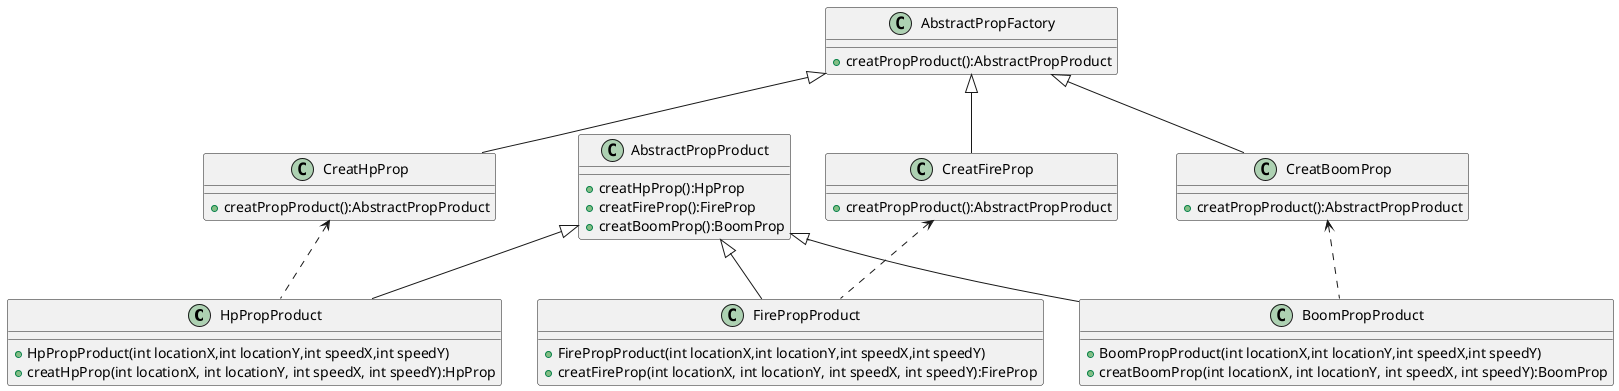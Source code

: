@startuml
'https://plantuml.com/class-diagram

class HpPropProduct{
    + HpPropProduct(int locationX,int locationY,int speedX,int speedY)
    + creatHpProp(int locationX, int locationY, int speedX, int speedY):HpProp
}

class FirePropProduct{
    + FirePropProduct(int locationX,int locationY,int speedX,int speedY)
    + creatFireProp(int locationX, int locationY, int speedX, int speedY):FireProp
}

class BoomPropProduct{
    + BoomPropProduct(int locationX,int locationY,int speedX,int speedY)
    + creatBoomProp(int locationX, int locationY, int speedX, int speedY):BoomProp
}

class AbstractPropFactory{
    + creatPropProduct():AbstractPropProduct
}

class AbstractPropProduct{
    + creatHpProp():HpProp
    + creatFireProp():FireProp
    + creatBoomProp():BoomProp
}

class CreatHpProp{
    + creatPropProduct():AbstractPropProduct
}

class CreatFireProp{
    + creatPropProduct():AbstractPropProduct
}

class CreatBoomProp{
    + creatPropProduct():AbstractPropProduct
}

AbstractPropFactory <|-- CreatHpProp
AbstractPropFactory <|-- CreatFireProp
AbstractPropFactory <|-- CreatBoomProp

AbstractPropProduct <|-- HpPropProduct
AbstractPropProduct <|-- FirePropProduct
AbstractPropProduct <|-- BoomPropProduct

CreatHpProp <.. HpPropProduct
CreatFireProp <.. FirePropProduct
CreatBoomProp <.. BoomPropProduct

@enduml